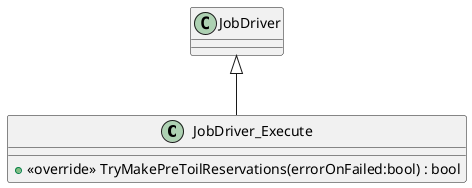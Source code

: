 @startuml
class JobDriver_Execute {
    + <<override>> TryMakePreToilReservations(errorOnFailed:bool) : bool
}
JobDriver <|-- JobDriver_Execute
@enduml
